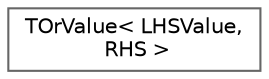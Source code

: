 digraph "Graphical Class Hierarchy"
{
 // INTERACTIVE_SVG=YES
 // LATEX_PDF_SIZE
  bgcolor="transparent";
  edge [fontname=Helvetica,fontsize=10,labelfontname=Helvetica,labelfontsize=10];
  node [fontname=Helvetica,fontsize=10,shape=box,height=0.2,width=0.4];
  rankdir="LR";
  Node0 [id="Node000000",label="TOrValue\< LHSValue,\l RHS \>",height=0.2,width=0.4,color="grey40", fillcolor="white", style="filled",URL="$db/dfd/structTOrValue.html",tooltip=" "];
}
